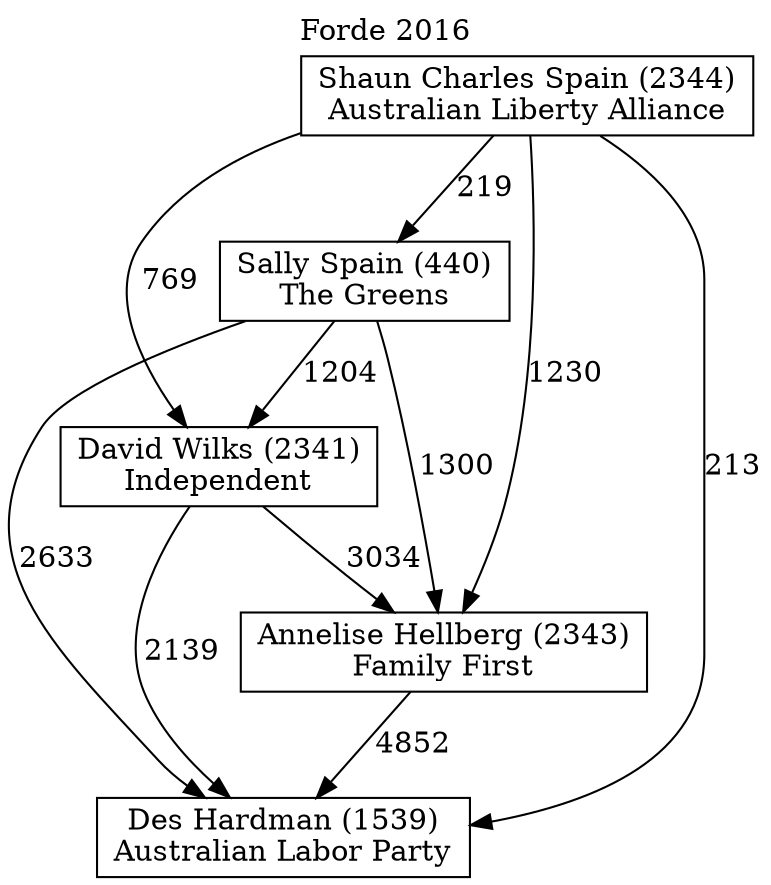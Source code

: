// House preference flow
digraph "Des Hardman (1539)_Forde_2016" {
	graph [label="Forde 2016" labelloc=t mclimit=10]
	node [shape=box]
	"Annelise Hellberg (2343)" [label="Annelise Hellberg (2343)
Family First"]
	"David Wilks (2341)" [label="David Wilks (2341)
Independent"]
	"Des Hardman (1539)" [label="Des Hardman (1539)
Australian Labor Party"]
	"Sally Spain (440)" [label="Sally Spain (440)
The Greens"]
	"Shaun Charles Spain (2344)" [label="Shaun Charles Spain (2344)
Australian Liberty Alliance"]
	"Annelise Hellberg (2343)" -> "Des Hardman (1539)" [label=4852]
	"David Wilks (2341)" -> "Annelise Hellberg (2343)" [label=3034]
	"David Wilks (2341)" -> "Des Hardman (1539)" [label=2139]
	"Sally Spain (440)" -> "Annelise Hellberg (2343)" [label=1300]
	"Sally Spain (440)" -> "David Wilks (2341)" [label=1204]
	"Sally Spain (440)" -> "Des Hardman (1539)" [label=2633]
	"Shaun Charles Spain (2344)" -> "Annelise Hellberg (2343)" [label=1230]
	"Shaun Charles Spain (2344)" -> "David Wilks (2341)" [label=769]
	"Shaun Charles Spain (2344)" -> "Des Hardman (1539)" [label=213]
	"Shaun Charles Spain (2344)" -> "Sally Spain (440)" [label=219]
}
